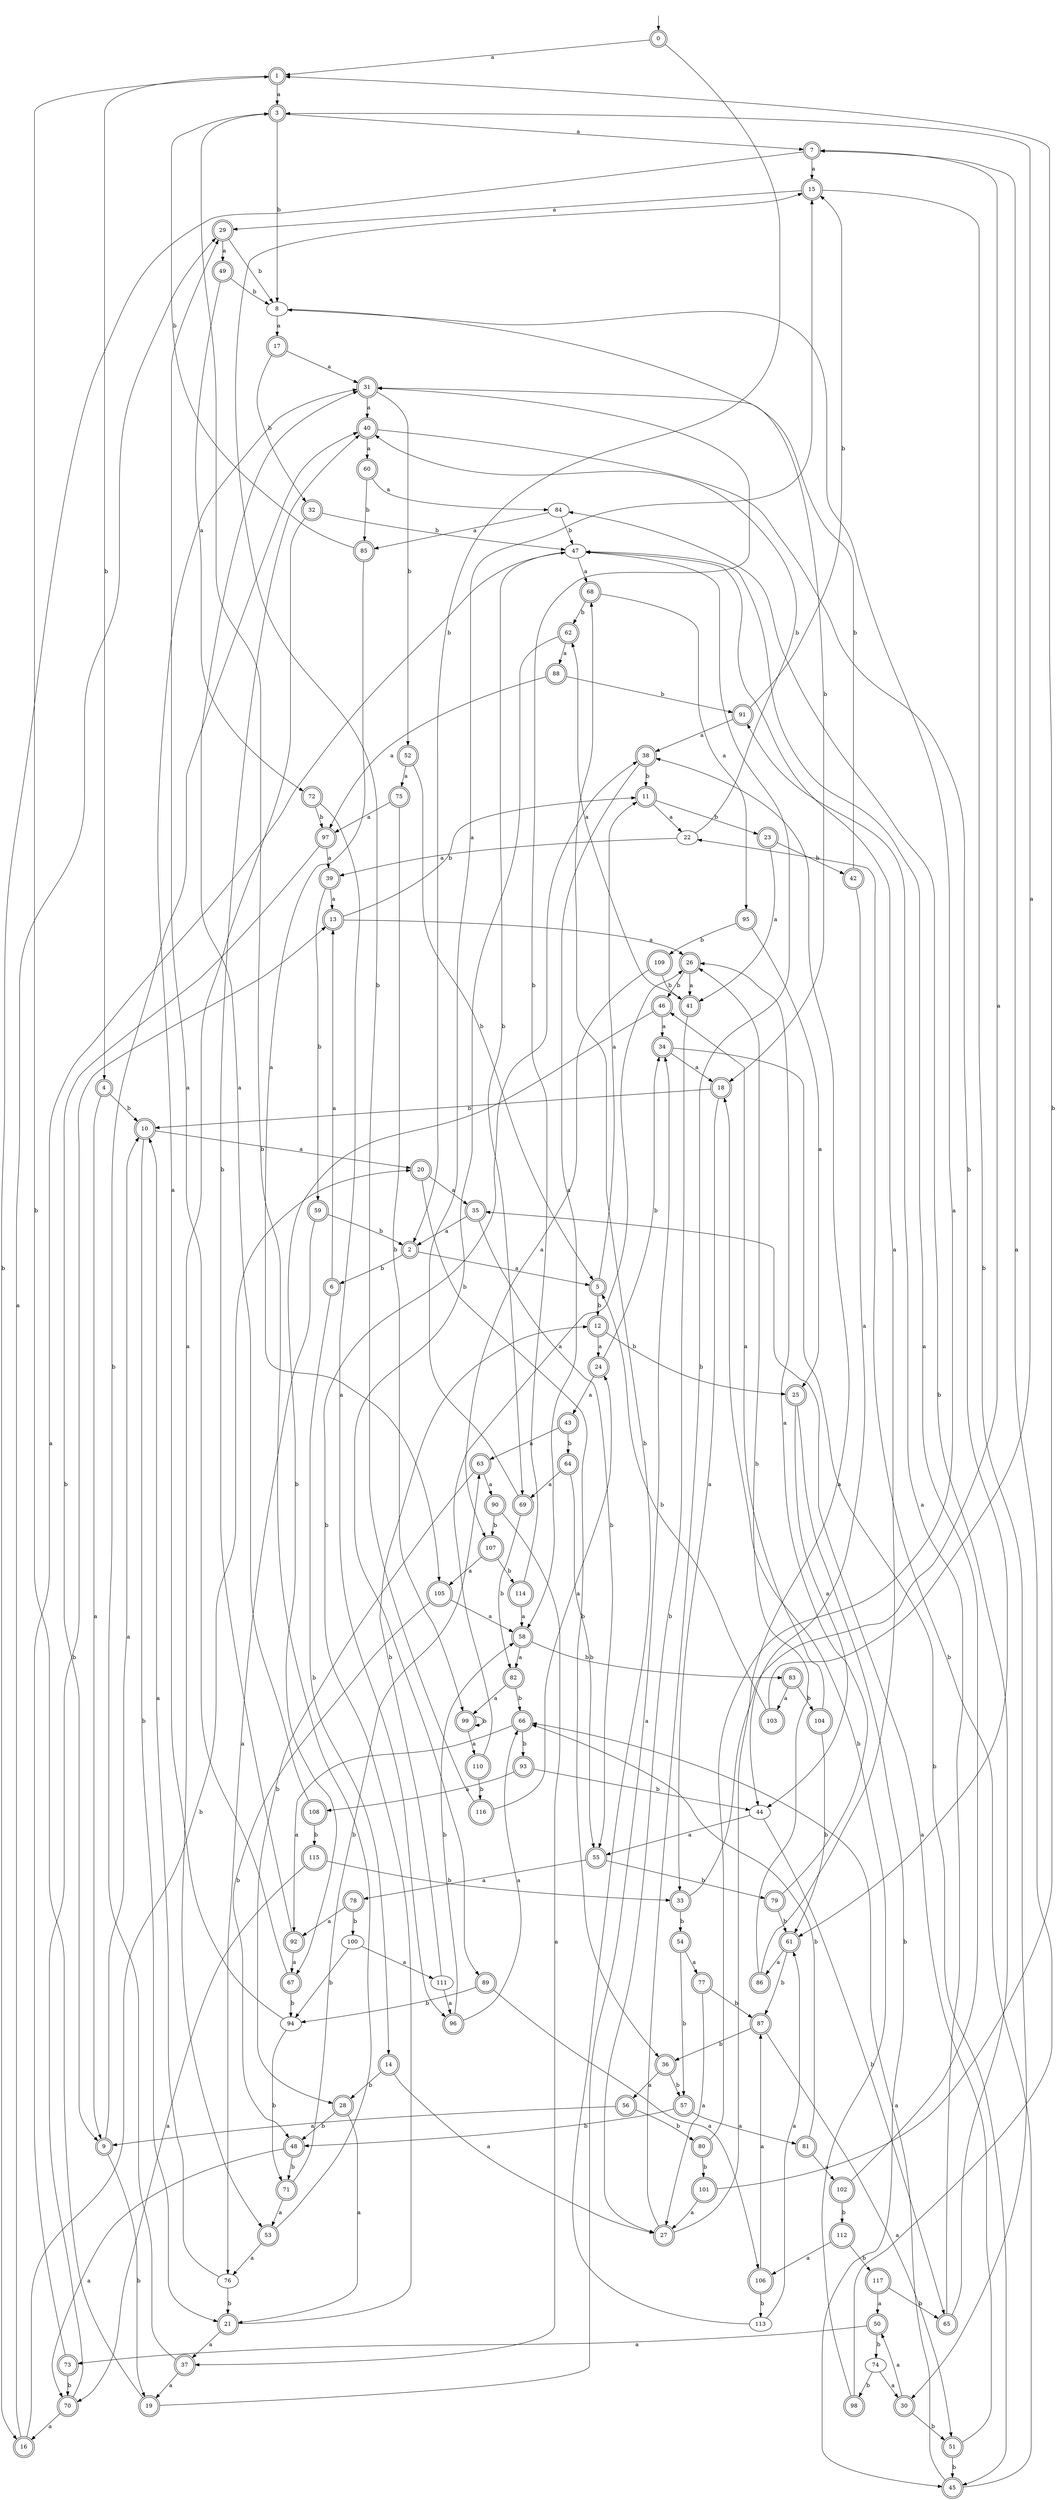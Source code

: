 digraph RandomDFA {
  __start0 [label="", shape=none];
  __start0 -> 0 [label=""];
  0 [shape=circle] [shape=doublecircle]
  0 -> 1 [label="a"]
  0 -> 2 [label="b"]
  1 [shape=doublecircle]
  1 -> 3 [label="a"]
  1 -> 4 [label="b"]
  2 [shape=doublecircle]
  2 -> 5 [label="a"]
  2 -> 6 [label="b"]
  3 [shape=doublecircle]
  3 -> 7 [label="a"]
  3 -> 8 [label="b"]
  4 [shape=doublecircle]
  4 -> 9 [label="a"]
  4 -> 10 [label="b"]
  5 [shape=doublecircle]
  5 -> 11 [label="a"]
  5 -> 12 [label="b"]
  6 [shape=doublecircle]
  6 -> 13 [label="a"]
  6 -> 14 [label="b"]
  7 [shape=doublecircle]
  7 -> 15 [label="a"]
  7 -> 16 [label="b"]
  8
  8 -> 17 [label="a"]
  8 -> 18 [label="b"]
  9 [shape=doublecircle]
  9 -> 10 [label="a"]
  9 -> 19 [label="b"]
  10 [shape=doublecircle]
  10 -> 20 [label="a"]
  10 -> 21 [label="b"]
  11 [shape=doublecircle]
  11 -> 22 [label="a"]
  11 -> 23 [label="b"]
  12 [shape=doublecircle]
  12 -> 24 [label="a"]
  12 -> 25 [label="b"]
  13 [shape=doublecircle]
  13 -> 26 [label="a"]
  13 -> 11 [label="b"]
  14 [shape=doublecircle]
  14 -> 27 [label="a"]
  14 -> 28 [label="b"]
  15 [shape=doublecircle]
  15 -> 29 [label="a"]
  15 -> 30 [label="b"]
  16 [shape=doublecircle]
  16 -> 29 [label="a"]
  16 -> 20 [label="b"]
  17 [shape=doublecircle]
  17 -> 31 [label="a"]
  17 -> 32 [label="b"]
  18 [shape=doublecircle]
  18 -> 33 [label="a"]
  18 -> 10 [label="b"]
  19 [shape=doublecircle]
  19 -> 34 [label="a"]
  19 -> 1 [label="b"]
  20 [shape=doublecircle]
  20 -> 35 [label="a"]
  20 -> 36 [label="b"]
  21 [shape=doublecircle]
  21 -> 37 [label="a"]
  21 -> 38 [label="b"]
  22
  22 -> 39 [label="a"]
  22 -> 40 [label="b"]
  23 [shape=doublecircle]
  23 -> 41 [label="a"]
  23 -> 42 [label="b"]
  24 [shape=doublecircle]
  24 -> 43 [label="a"]
  24 -> 34 [label="b"]
  25 [shape=doublecircle]
  25 -> 44 [label="a"]
  25 -> 45 [label="b"]
  26 [shape=doublecircle]
  26 -> 41 [label="a"]
  26 -> 46 [label="b"]
  27 [shape=doublecircle]
  27 -> 38 [label="a"]
  27 -> 47 [label="b"]
  28 [shape=doublecircle]
  28 -> 21 [label="a"]
  28 -> 48 [label="b"]
  29 [shape=doublecircle]
  29 -> 49 [label="a"]
  29 -> 8 [label="b"]
  30 [shape=doublecircle]
  30 -> 50 [label="a"]
  30 -> 51 [label="b"]
  31 [shape=doublecircle]
  31 -> 40 [label="a"]
  31 -> 52 [label="b"]
  32 [shape=doublecircle]
  32 -> 53 [label="a"]
  32 -> 47 [label="b"]
  33 [shape=doublecircle]
  33 -> 7 [label="a"]
  33 -> 54 [label="b"]
  34 [shape=doublecircle]
  34 -> 18 [label="a"]
  34 -> 45 [label="b"]
  35 [shape=doublecircle]
  35 -> 2 [label="a"]
  35 -> 55 [label="b"]
  36 [shape=doublecircle]
  36 -> 56 [label="a"]
  36 -> 57 [label="b"]
  37 [shape=doublecircle]
  37 -> 19 [label="a"]
  37 -> 40 [label="b"]
  38 [shape=doublecircle]
  38 -> 58 [label="a"]
  38 -> 11 [label="b"]
  39 [shape=doublecircle]
  39 -> 13 [label="a"]
  39 -> 59 [label="b"]
  40 [shape=doublecircle]
  40 -> 60 [label="a"]
  40 -> 61 [label="b"]
  41 [shape=doublecircle]
  41 -> 62 [label="a"]
  41 -> 27 [label="b"]
  42 [shape=doublecircle]
  42 -> 44 [label="a"]
  42 -> 31 [label="b"]
  43 [shape=doublecircle]
  43 -> 63 [label="a"]
  43 -> 64 [label="b"]
  44
  44 -> 55 [label="a"]
  44 -> 65 [label="b"]
  45 [shape=doublecircle]
  45 -> 66 [label="a"]
  45 -> 22 [label="b"]
  46 [shape=doublecircle]
  46 -> 34 [label="a"]
  46 -> 67 [label="b"]
  47
  47 -> 68 [label="a"]
  47 -> 69 [label="b"]
  48 [shape=doublecircle]
  48 -> 70 [label="a"]
  48 -> 71 [label="b"]
  49 [shape=doublecircle]
  49 -> 72 [label="a"]
  49 -> 8 [label="b"]
  50 [shape=doublecircle]
  50 -> 73 [label="a"]
  50 -> 74 [label="b"]
  51 [shape=doublecircle]
  51 -> 35 [label="a"]
  51 -> 45 [label="b"]
  52 [shape=doublecircle]
  52 -> 75 [label="a"]
  52 -> 5 [label="b"]
  53 [shape=doublecircle]
  53 -> 76 [label="a"]
  53 -> 3 [label="b"]
  54 [shape=doublecircle]
  54 -> 77 [label="a"]
  54 -> 57 [label="b"]
  55 [shape=doublecircle]
  55 -> 78 [label="a"]
  55 -> 79 [label="b"]
  56 [shape=doublecircle]
  56 -> 9 [label="a"]
  56 -> 80 [label="b"]
  57 [shape=doublecircle]
  57 -> 81 [label="a"]
  57 -> 48 [label="b"]
  58 [shape=doublecircle]
  58 -> 82 [label="a"]
  58 -> 83 [label="b"]
  59 [shape=doublecircle]
  59 -> 76 [label="a"]
  59 -> 2 [label="b"]
  60 [shape=doublecircle]
  60 -> 84 [label="a"]
  60 -> 85 [label="b"]
  61 [shape=doublecircle]
  61 -> 86 [label="a"]
  61 -> 87 [label="b"]
  62 [shape=doublecircle]
  62 -> 88 [label="a"]
  62 -> 89 [label="b"]
  63 [shape=doublecircle]
  63 -> 90 [label="a"]
  63 -> 28 [label="b"]
  64 [shape=doublecircle]
  64 -> 69 [label="a"]
  64 -> 55 [label="b"]
  65 [shape=doublecircle]
  65 -> 91 [label="a"]
  65 -> 84 [label="b"]
  66 [shape=doublecircle]
  66 -> 92 [label="a"]
  66 -> 93 [label="b"]
  67 [shape=doublecircle]
  67 -> 29 [label="a"]
  67 -> 94 [label="b"]
  68 [shape=doublecircle]
  68 -> 95 [label="a"]
  68 -> 62 [label="b"]
  69 [shape=doublecircle]
  69 -> 15 [label="a"]
  69 -> 82 [label="b"]
  70 [shape=doublecircle]
  70 -> 16 [label="a"]
  70 -> 13 [label="b"]
  71 [shape=doublecircle]
  71 -> 53 [label="a"]
  71 -> 63 [label="b"]
  72 [shape=doublecircle]
  72 -> 96 [label="a"]
  72 -> 97 [label="b"]
  73 [shape=doublecircle]
  73 -> 47 [label="a"]
  73 -> 70 [label="b"]
  74
  74 -> 30 [label="a"]
  74 -> 98 [label="b"]
  75 [shape=doublecircle]
  75 -> 97 [label="a"]
  75 -> 99 [label="b"]
  76
  76 -> 10 [label="a"]
  76 -> 21 [label="b"]
  77 [shape=doublecircle]
  77 -> 27 [label="a"]
  77 -> 87 [label="b"]
  78 [shape=doublecircle]
  78 -> 92 [label="a"]
  78 -> 100 [label="b"]
  79 [shape=doublecircle]
  79 -> 26 [label="a"]
  79 -> 61 [label="b"]
  80 [shape=doublecircle]
  80 -> 8 [label="a"]
  80 -> 101 [label="b"]
  81 [shape=doublecircle]
  81 -> 102 [label="a"]
  81 -> 66 [label="b"]
  82 [shape=doublecircle]
  82 -> 99 [label="a"]
  82 -> 66 [label="b"]
  83 [shape=doublecircle]
  83 -> 103 [label="a"]
  83 -> 104 [label="b"]
  84
  84 -> 85 [label="a"]
  84 -> 47 [label="b"]
  85 [shape=doublecircle]
  85 -> 105 [label="a"]
  85 -> 3 [label="b"]
  86 [shape=doublecircle]
  86 -> 47 [label="a"]
  86 -> 26 [label="b"]
  87 [shape=doublecircle]
  87 -> 51 [label="a"]
  87 -> 36 [label="b"]
  88 [shape=doublecircle]
  88 -> 97 [label="a"]
  88 -> 91 [label="b"]
  89 [shape=doublecircle]
  89 -> 106 [label="a"]
  89 -> 94 [label="b"]
  90 [shape=doublecircle]
  90 -> 37 [label="a"]
  90 -> 107 [label="b"]
  91 [shape=doublecircle]
  91 -> 38 [label="a"]
  91 -> 15 [label="b"]
  92 [shape=doublecircle]
  92 -> 67 [label="a"]
  92 -> 40 [label="b"]
  93 [shape=doublecircle]
  93 -> 108 [label="a"]
  93 -> 44 [label="b"]
  94
  94 -> 31 [label="a"]
  94 -> 71 [label="b"]
  95 [shape=doublecircle]
  95 -> 25 [label="a"]
  95 -> 109 [label="b"]
  96 [shape=doublecircle]
  96 -> 66 [label="a"]
  96 -> 58 [label="b"]
  97 [shape=doublecircle]
  97 -> 39 [label="a"]
  97 -> 9 [label="b"]
  98 [shape=doublecircle]
  98 -> 7 [label="a"]
  98 -> 18 [label="b"]
  99 [shape=doublecircle]
  99 -> 110 [label="a"]
  99 -> 99 [label="b"]
  100
  100 -> 111 [label="a"]
  100 -> 94 [label="b"]
  101 [shape=doublecircle]
  101 -> 27 [label="a"]
  101 -> 1 [label="b"]
  102 [shape=doublecircle]
  102 -> 47 [label="a"]
  102 -> 112 [label="b"]
  103 [shape=doublecircle]
  103 -> 3 [label="a"]
  103 -> 5 [label="b"]
  104 [shape=doublecircle]
  104 -> 46 [label="a"]
  104 -> 61 [label="b"]
  105 [shape=doublecircle]
  105 -> 58 [label="a"]
  105 -> 48 [label="b"]
  106 [shape=doublecircle]
  106 -> 87 [label="a"]
  106 -> 113 [label="b"]
  107 [shape=doublecircle]
  107 -> 105 [label="a"]
  107 -> 114 [label="b"]
  108 [shape=doublecircle]
  108 -> 31 [label="a"]
  108 -> 115 [label="b"]
  109 [shape=doublecircle]
  109 -> 107 [label="a"]
  109 -> 41 [label="b"]
  110 [shape=doublecircle]
  110 -> 26 [label="a"]
  110 -> 116 [label="b"]
  111
  111 -> 96 [label="a"]
  111 -> 12 [label="b"]
  112 [shape=doublecircle]
  112 -> 106 [label="a"]
  112 -> 117 [label="b"]
  113
  113 -> 61 [label="a"]
  113 -> 68 [label="b"]
  114 [shape=doublecircle]
  114 -> 58 [label="a"]
  114 -> 31 [label="b"]
  115 [shape=doublecircle]
  115 -> 70 [label="a"]
  115 -> 33 [label="b"]
  116 [shape=doublecircle]
  116 -> 24 [label="a"]
  116 -> 15 [label="b"]
  117 [shape=doublecircle]
  117 -> 50 [label="a"]
  117 -> 65 [label="b"]
}
